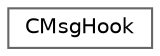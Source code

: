 digraph "Graphical Class Hierarchy"
{
 // LATEX_PDF_SIZE
  bgcolor="transparent";
  edge [fontname=Helvetica,fontsize=10,labelfontname=Helvetica,labelfontsize=10];
  node [fontname=Helvetica,fontsize=10,shape=box,height=0.2,width=0.4];
  rankdir="LR";
  Node0 [id="Node000000",label="CMsgHook",height=0.2,width=0.4,color="grey40", fillcolor="white", style="filled",URL="$classCMsgHook.html",tooltip="A class for handling message hooks for windows and their parent-child relationships."];
}
